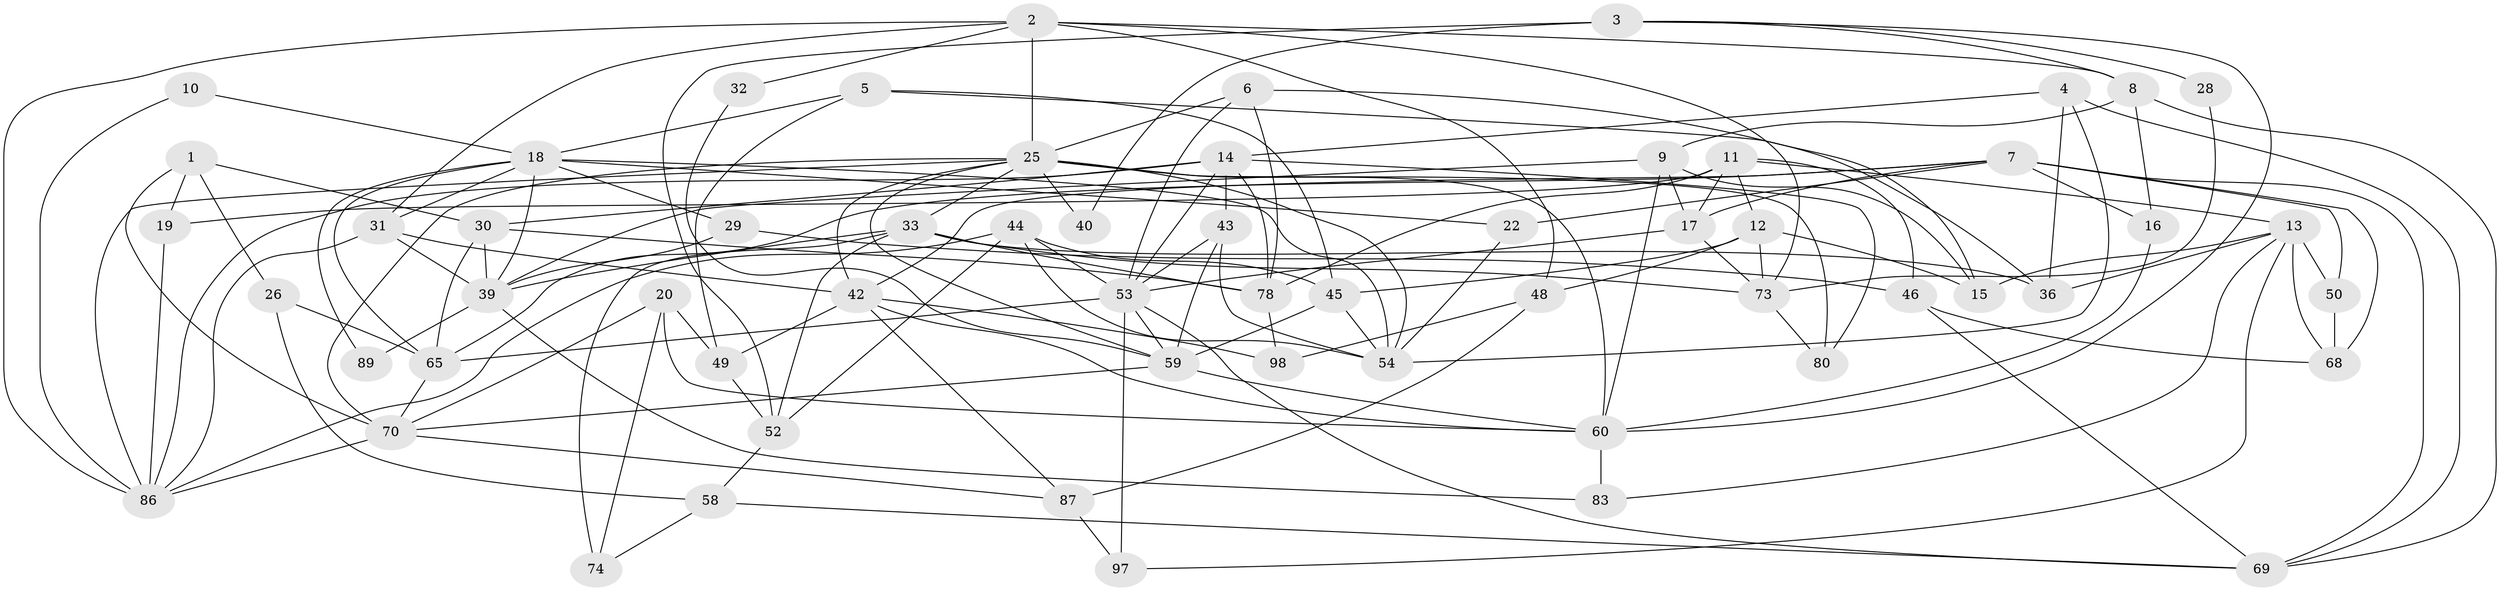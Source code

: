 // original degree distribution, {4: 0.28, 6: 0.1, 3: 0.31, 7: 0.05, 2: 0.1, 5: 0.16}
// Generated by graph-tools (version 1.1) at 2025/11/02/21/25 10:11:14]
// undirected, 60 vertices, 148 edges
graph export_dot {
graph [start="1"]
  node [color=gray90,style=filled];
  1 [super="+35"];
  2 [super="+64"];
  3 [super="+51"];
  4 [super="+56"];
  5;
  6;
  7 [super="+41"];
  8 [super="+23"];
  9 [super="+62"];
  10;
  11 [super="+24"];
  12 [super="+27"];
  13 [super="+21"];
  14 [super="+47"];
  15 [super="+37"];
  16 [super="+38"];
  17;
  18 [super="+92"];
  19;
  20;
  22;
  25 [super="+63"];
  26 [super="+66"];
  28;
  29;
  30 [super="+34"];
  31 [super="+61"];
  32;
  33;
  36 [super="+99"];
  39 [super="+75"];
  40;
  42 [super="+57"];
  43 [super="+76"];
  44 [super="+95"];
  45 [super="+55"];
  46 [super="+79"];
  48 [super="+72"];
  49;
  50;
  52 [super="+84"];
  53 [super="+90"];
  54 [super="+67"];
  58;
  59 [super="+93"];
  60 [super="+81"];
  65 [super="+77"];
  68 [super="+94"];
  69 [super="+96"];
  70 [super="+71"];
  73 [super="+85"];
  74;
  78 [super="+88"];
  80 [super="+82"];
  83;
  86 [super="+91"];
  87 [super="+100"];
  89;
  97;
  98;
  1 -- 26 [weight=2];
  1 -- 19;
  1 -- 70 [weight=2];
  1 -- 30;
  2 -- 8;
  2 -- 73;
  2 -- 48;
  2 -- 32;
  2 -- 31;
  2 -- 25;
  2 -- 86;
  3 -- 60;
  3 -- 8;
  3 -- 40;
  3 -- 28;
  3 -- 52 [weight=2];
  4 -- 36;
  4 -- 14;
  4 -- 54;
  4 -- 69;
  5 -- 45;
  5 -- 36;
  5 -- 49;
  5 -- 18;
  6 -- 25;
  6 -- 78;
  6 -- 53;
  6 -- 15;
  7 -- 17;
  7 -- 22 [weight=2];
  7 -- 50;
  7 -- 68;
  7 -- 65;
  7 -- 69 [weight=2];
  7 -- 42;
  7 -- 16;
  8 -- 69;
  8 -- 16;
  8 -- 9;
  9 -- 60;
  9 -- 17;
  9 -- 39;
  9 -- 15;
  10 -- 18;
  10 -- 86;
  11 -- 13;
  11 -- 17 [weight=2];
  11 -- 19;
  11 -- 46;
  11 -- 78;
  11 -- 12;
  12 -- 73;
  12 -- 48;
  12 -- 45;
  12 -- 15;
  13 -- 15;
  13 -- 50;
  13 -- 97;
  13 -- 83;
  13 -- 36;
  13 -- 68;
  14 -- 53;
  14 -- 43;
  14 -- 30;
  14 -- 86;
  14 -- 78;
  14 -- 80;
  16 -- 60;
  17 -- 53;
  17 -- 73;
  18 -- 22;
  18 -- 89;
  18 -- 29;
  18 -- 39;
  18 -- 54;
  18 -- 31;
  18 -- 65;
  19 -- 86;
  20 -- 74;
  20 -- 49;
  20 -- 70;
  20 -- 60;
  22 -- 54;
  25 -- 59;
  25 -- 54;
  25 -- 60;
  25 -- 80;
  25 -- 33;
  25 -- 70;
  25 -- 86;
  25 -- 40;
  25 -- 42;
  26 -- 58;
  26 -- 65;
  28 -- 73;
  29 -- 46;
  29 -- 39;
  30 -- 39;
  30 -- 78;
  30 -- 65;
  31 -- 42;
  31 -- 39;
  31 -- 86;
  32 -- 59;
  33 -- 39;
  33 -- 78;
  33 -- 74;
  33 -- 73;
  33 -- 36;
  33 -- 52;
  39 -- 83;
  39 -- 89;
  42 -- 49;
  42 -- 60;
  42 -- 87;
  42 -- 98;
  43 -- 59;
  43 -- 53;
  43 -- 54;
  44 -- 86;
  44 -- 45;
  44 -- 54;
  44 -- 53;
  44 -- 52;
  45 -- 54;
  45 -- 59;
  46 -- 68;
  46 -- 69 [weight=2];
  48 -- 98;
  48 -- 87;
  49 -- 52;
  50 -- 68 [weight=2];
  52 -- 58;
  53 -- 59;
  53 -- 97 [weight=2];
  53 -- 65;
  53 -- 69;
  58 -- 74;
  58 -- 69;
  59 -- 70;
  59 -- 60;
  60 -- 83;
  65 -- 70;
  70 -- 86;
  70 -- 87;
  73 -- 80;
  78 -- 98;
  87 -- 97 [weight=2];
}
